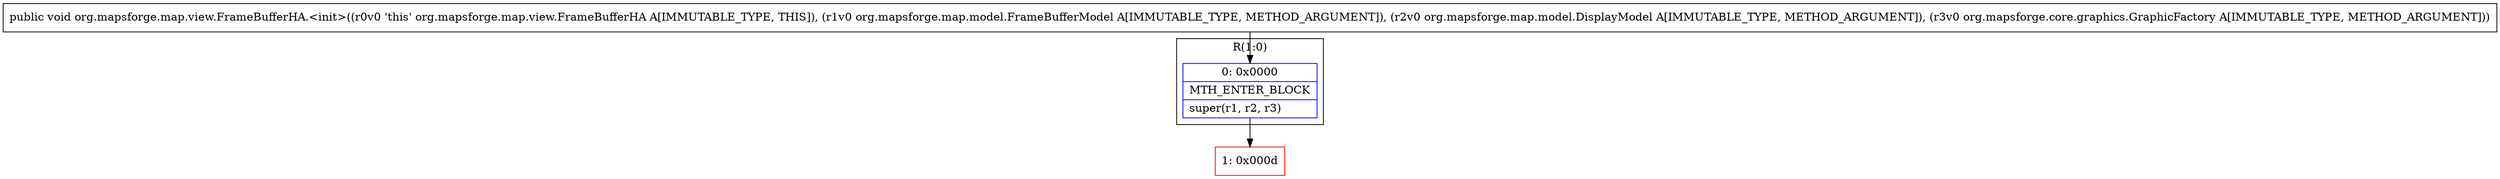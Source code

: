 digraph "CFG fororg.mapsforge.map.view.FrameBufferHA.\<init\>(Lorg\/mapsforge\/map\/model\/FrameBufferModel;Lorg\/mapsforge\/map\/model\/DisplayModel;Lorg\/mapsforge\/core\/graphics\/GraphicFactory;)V" {
subgraph cluster_Region_1620890334 {
label = "R(1:0)";
node [shape=record,color=blue];
Node_0 [shape=record,label="{0\:\ 0x0000|MTH_ENTER_BLOCK\l|super(r1, r2, r3)\l}"];
}
Node_1 [shape=record,color=red,label="{1\:\ 0x000d}"];
MethodNode[shape=record,label="{public void org.mapsforge.map.view.FrameBufferHA.\<init\>((r0v0 'this' org.mapsforge.map.view.FrameBufferHA A[IMMUTABLE_TYPE, THIS]), (r1v0 org.mapsforge.map.model.FrameBufferModel A[IMMUTABLE_TYPE, METHOD_ARGUMENT]), (r2v0 org.mapsforge.map.model.DisplayModel A[IMMUTABLE_TYPE, METHOD_ARGUMENT]), (r3v0 org.mapsforge.core.graphics.GraphicFactory A[IMMUTABLE_TYPE, METHOD_ARGUMENT])) }"];
MethodNode -> Node_0;
Node_0 -> Node_1;
}

